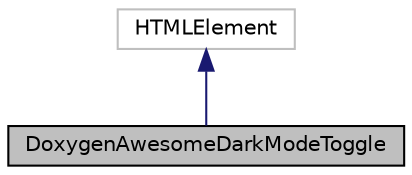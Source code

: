 digraph "DoxygenAwesomeDarkModeToggle"
{
 // LATEX_PDF_SIZE
  edge [fontname="Helvetica",fontsize="10",labelfontname="Helvetica",labelfontsize="10"];
  node [fontname="Helvetica",fontsize="10",shape=record];
  Node1 [label="DoxygenAwesomeDarkModeToggle",height=0.2,width=0.4,color="black", fillcolor="grey75", style="filled", fontcolor="black",tooltip="Doxygen Awesome https://github.com/jothepro/doxygen-awesome-css."];
  Node2 -> Node1 [dir="back",color="midnightblue",fontsize="10",style="solid",fontname="Helvetica"];
  Node2 [label="HTMLElement",height=0.2,width=0.4,color="grey75", fillcolor="white", style="filled",tooltip=" "];
}

